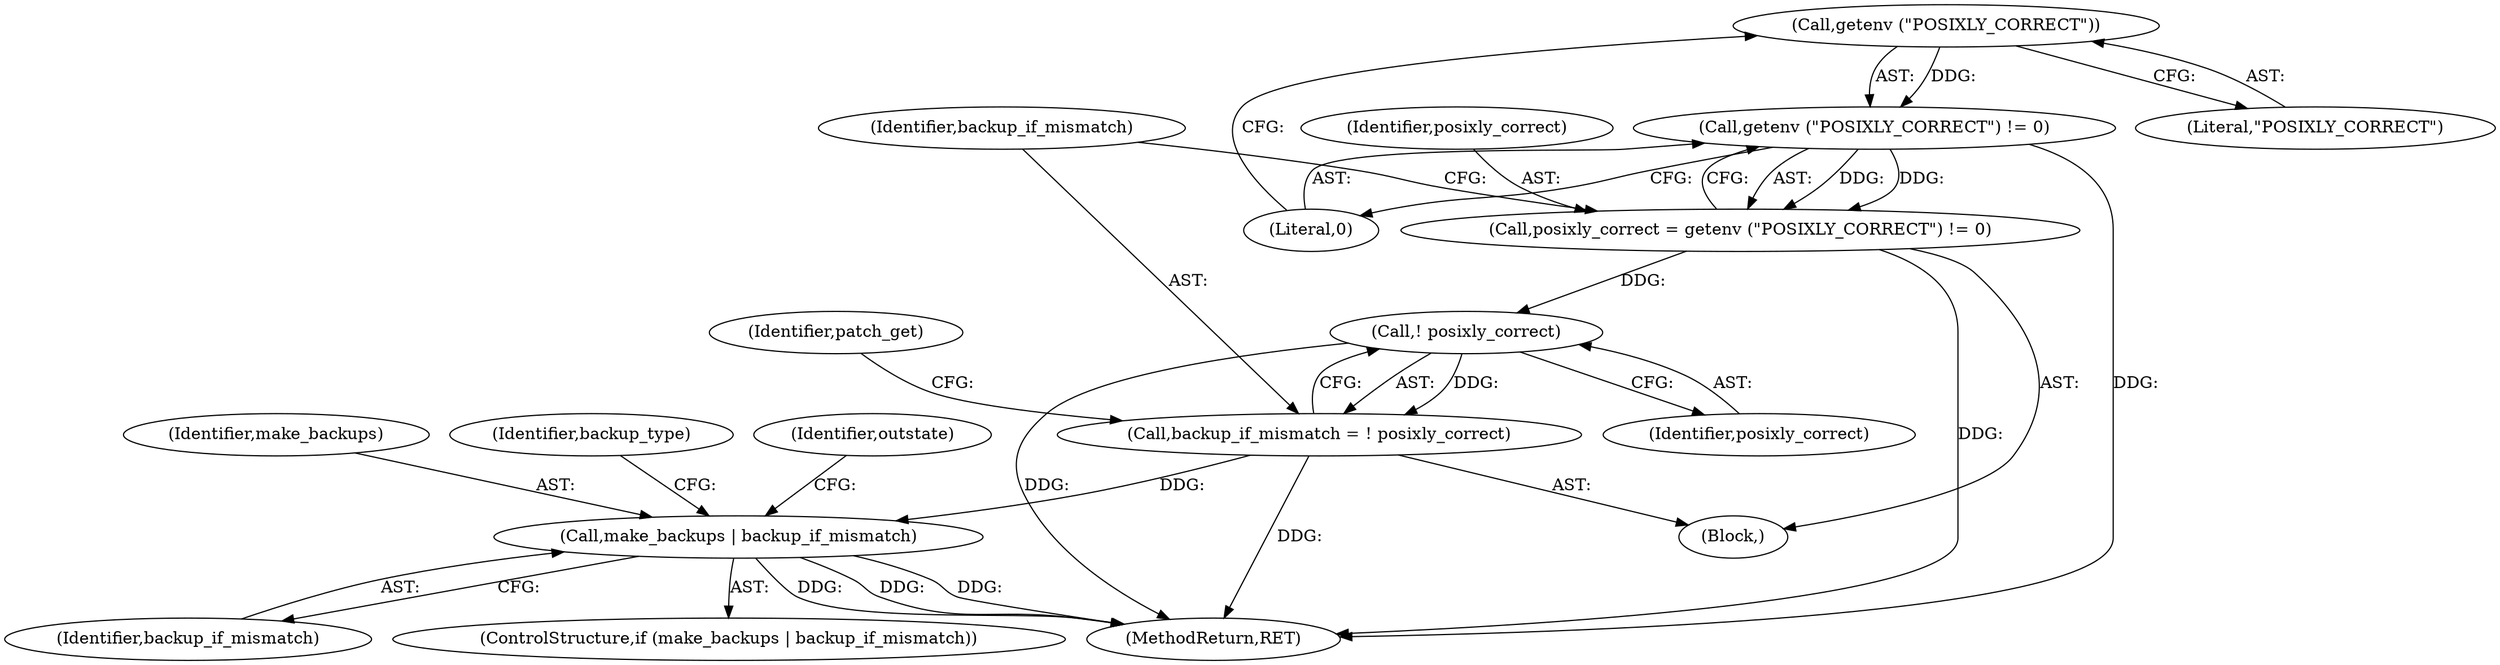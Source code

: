 digraph "0_savannah_17953b5893f7c9835f0dd2a704ba04e0371d2cbd@API" {
"1000209" [label="(Call,getenv (\"POSIXLY_CORRECT\"))"];
"1000208" [label="(Call,getenv (\"POSIXLY_CORRECT\") != 0)"];
"1000206" [label="(Call,posixly_correct = getenv (\"POSIXLY_CORRECT\") != 0)"];
"1000214" [label="(Call,! posixly_correct)"];
"1000212" [label="(Call,backup_if_mismatch = ! posixly_correct)"];
"1000275" [label="(Call,make_backups | backup_if_mismatch)"];
"1000209" [label="(Call,getenv (\"POSIXLY_CORRECT\"))"];
"1000207" [label="(Identifier,posixly_correct)"];
"1000276" [label="(Identifier,make_backups)"];
"1000213" [label="(Identifier,backup_if_mismatch)"];
"1000212" [label="(Call,backup_if_mismatch = ! posixly_correct)"];
"1000208" [label="(Call,getenv (\"POSIXLY_CORRECT\") != 0)"];
"1000275" [label="(Call,make_backups | backup_if_mismatch)"];
"1000277" [label="(Identifier,backup_if_mismatch)"];
"1000279" [label="(Identifier,backup_type)"];
"1000217" [label="(Identifier,patch_get)"];
"1000285" [label="(Identifier,outstate)"];
"1000311" [label="(MethodReturn,RET)"];
"1000126" [label="(Block,)"];
"1000214" [label="(Call,! posixly_correct)"];
"1000211" [label="(Literal,0)"];
"1000215" [label="(Identifier,posixly_correct)"];
"1000206" [label="(Call,posixly_correct = getenv (\"POSIXLY_CORRECT\") != 0)"];
"1000274" [label="(ControlStructure,if (make_backups | backup_if_mismatch))"];
"1000210" [label="(Literal,\"POSIXLY_CORRECT\")"];
"1000209" -> "1000208"  [label="AST: "];
"1000209" -> "1000210"  [label="CFG: "];
"1000210" -> "1000209"  [label="AST: "];
"1000211" -> "1000209"  [label="CFG: "];
"1000209" -> "1000208"  [label="DDG: "];
"1000208" -> "1000206"  [label="AST: "];
"1000208" -> "1000211"  [label="CFG: "];
"1000211" -> "1000208"  [label="AST: "];
"1000206" -> "1000208"  [label="CFG: "];
"1000208" -> "1000311"  [label="DDG: "];
"1000208" -> "1000206"  [label="DDG: "];
"1000208" -> "1000206"  [label="DDG: "];
"1000206" -> "1000126"  [label="AST: "];
"1000207" -> "1000206"  [label="AST: "];
"1000213" -> "1000206"  [label="CFG: "];
"1000206" -> "1000311"  [label="DDG: "];
"1000206" -> "1000214"  [label="DDG: "];
"1000214" -> "1000212"  [label="AST: "];
"1000214" -> "1000215"  [label="CFG: "];
"1000215" -> "1000214"  [label="AST: "];
"1000212" -> "1000214"  [label="CFG: "];
"1000214" -> "1000311"  [label="DDG: "];
"1000214" -> "1000212"  [label="DDG: "];
"1000212" -> "1000126"  [label="AST: "];
"1000213" -> "1000212"  [label="AST: "];
"1000217" -> "1000212"  [label="CFG: "];
"1000212" -> "1000311"  [label="DDG: "];
"1000212" -> "1000275"  [label="DDG: "];
"1000275" -> "1000274"  [label="AST: "];
"1000275" -> "1000277"  [label="CFG: "];
"1000276" -> "1000275"  [label="AST: "];
"1000277" -> "1000275"  [label="AST: "];
"1000279" -> "1000275"  [label="CFG: "];
"1000285" -> "1000275"  [label="CFG: "];
"1000275" -> "1000311"  [label="DDG: "];
"1000275" -> "1000311"  [label="DDG: "];
"1000275" -> "1000311"  [label="DDG: "];
}
